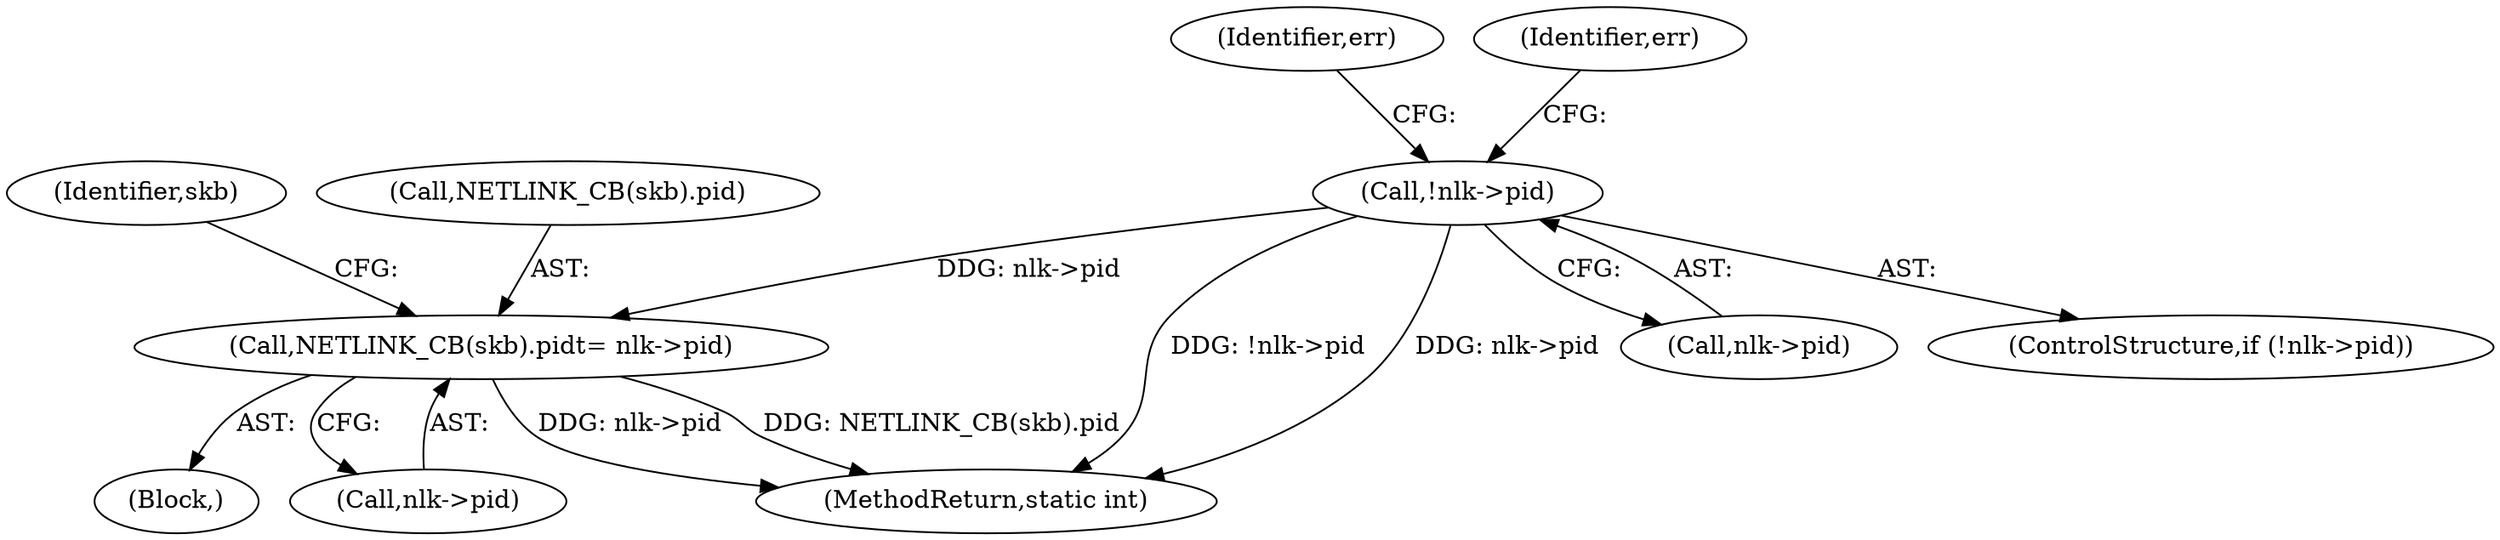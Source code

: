 digraph "0_linux_e0e3cea46d31d23dc40df0a49a7a2c04fe8edfea@pointer" {
"1000221" [label="(Call,!nlk->pid)"];
"1000260" [label="(Call,NETLINK_CB(skb).pid\t= nlk->pid)"];
"1000220" [label="(ControlStructure,if (!nlk->pid))"];
"1000345" [label="(MethodReturn,static int)"];
"1000227" [label="(Identifier,err)"];
"1000271" [label="(Identifier,skb)"];
"1000105" [label="(Block,)"];
"1000221" [label="(Call,!nlk->pid)"];
"1000260" [label="(Call,NETLINK_CB(skb).pid\t= nlk->pid)"];
"1000261" [label="(Call,NETLINK_CB(skb).pid)"];
"1000222" [label="(Call,nlk->pid)"];
"1000265" [label="(Call,nlk->pid)"];
"1000234" [label="(Identifier,err)"];
"1000221" -> "1000220"  [label="AST: "];
"1000221" -> "1000222"  [label="CFG: "];
"1000222" -> "1000221"  [label="AST: "];
"1000227" -> "1000221"  [label="CFG: "];
"1000234" -> "1000221"  [label="CFG: "];
"1000221" -> "1000345"  [label="DDG: !nlk->pid"];
"1000221" -> "1000345"  [label="DDG: nlk->pid"];
"1000221" -> "1000260"  [label="DDG: nlk->pid"];
"1000260" -> "1000105"  [label="AST: "];
"1000260" -> "1000265"  [label="CFG: "];
"1000261" -> "1000260"  [label="AST: "];
"1000265" -> "1000260"  [label="AST: "];
"1000271" -> "1000260"  [label="CFG: "];
"1000260" -> "1000345"  [label="DDG: nlk->pid"];
"1000260" -> "1000345"  [label="DDG: NETLINK_CB(skb).pid"];
}
